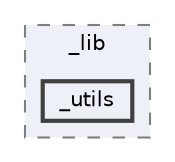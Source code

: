digraph "/home/jam/Research/IRES-2025/dev/src/llm-scripts/testing/hypothesis-testing/hyp-env/lib/python3.12/site-packages/sklearn/externals/array_api_extra/_lib/_utils"
{
 // LATEX_PDF_SIZE
  bgcolor="transparent";
  edge [fontname=Helvetica,fontsize=10,labelfontname=Helvetica,labelfontsize=10];
  node [fontname=Helvetica,fontsize=10,shape=box,height=0.2,width=0.4];
  compound=true
  subgraph clusterdir_2fd74857cabc6e93f8ab166087d98836 {
    graph [ bgcolor="#edf0f7", pencolor="grey50", label="_lib", fontname=Helvetica,fontsize=10 style="filled,dashed", URL="dir_2fd74857cabc6e93f8ab166087d98836.html",tooltip=""]
  dir_b34ef4ec7163c4acff516d3d82deb223 [label="_utils", fillcolor="#edf0f7", color="grey25", style="filled,bold", URL="dir_b34ef4ec7163c4acff516d3d82deb223.html",tooltip=""];
  }
}

